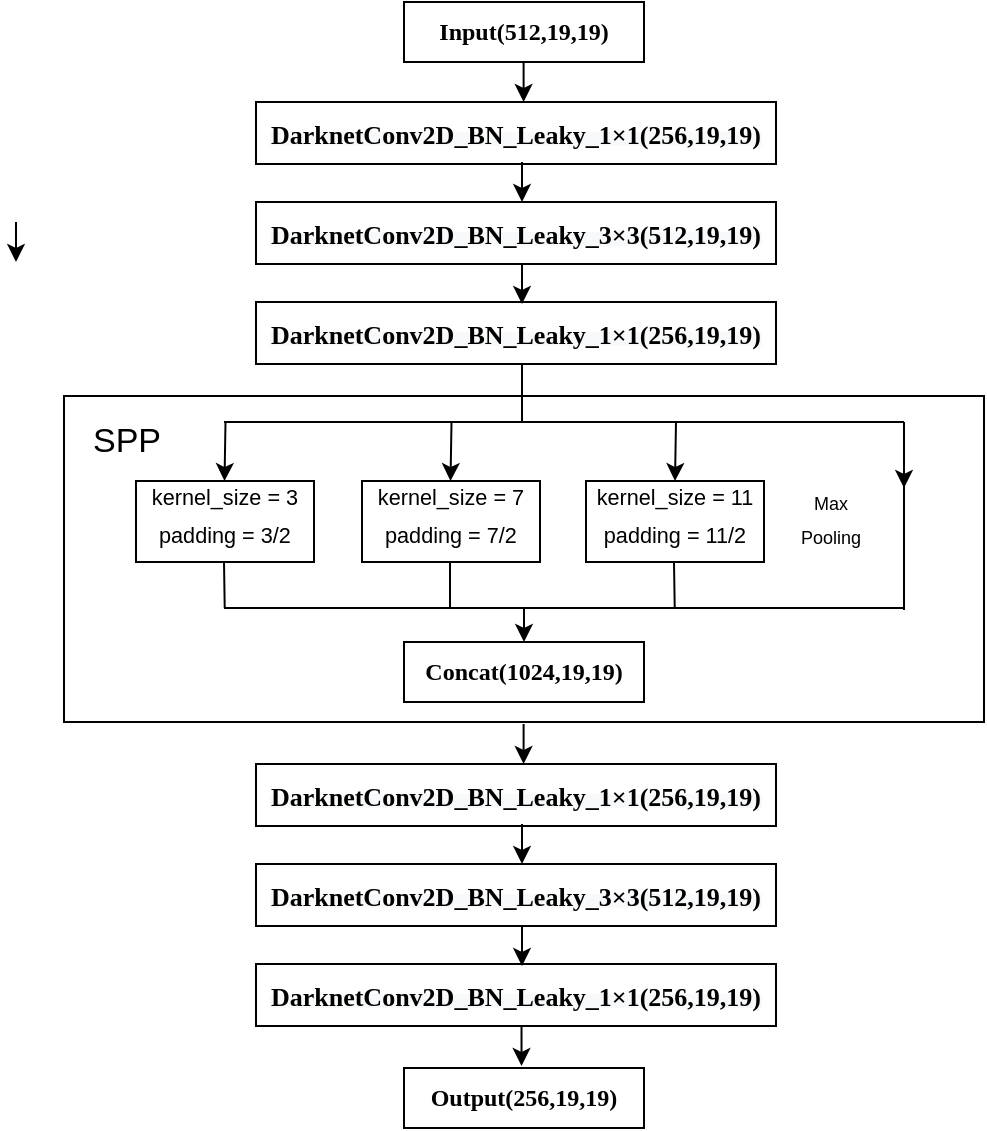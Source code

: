 <mxfile version="14.4.8" type="github">
  <diagram id="TGfE5Hp9VfeUdzbMZiZB" name="第 1 页">
    <mxGraphModel dx="1422" dy="800" grid="1" gridSize="10" guides="1" tooltips="1" connect="1" arrows="1" fold="1" page="1" pageScale="1" pageWidth="827" pageHeight="1169" math="0" shadow="0">
      <root>
        <mxCell id="0" />
        <mxCell id="1" parent="0" />
        <mxCell id="wzGuwuQVTWBn12HWUTbO-2" value="" style="rounded=0;whiteSpace=wrap;html=1;" vertex="1" parent="1">
          <mxGeometry x="184" y="317" width="460" height="163" as="geometry" />
        </mxCell>
        <mxCell id="wzGuwuQVTWBn12HWUTbO-4" value="" style="endArrow=none;html=1;" edge="1" parent="1">
          <mxGeometry width="50" height="50" relative="1" as="geometry">
            <mxPoint x="264" y="330" as="sourcePoint" />
            <mxPoint x="604" y="330" as="targetPoint" />
          </mxGeometry>
        </mxCell>
        <mxCell id="wzGuwuQVTWBn12HWUTbO-7" value="" style="endArrow=none;html=1;" edge="1" parent="1">
          <mxGeometry width="50" height="50" relative="1" as="geometry">
            <mxPoint x="413" y="330" as="sourcePoint" />
            <mxPoint x="413" y="301" as="targetPoint" />
          </mxGeometry>
        </mxCell>
        <mxCell id="wzGuwuQVTWBn12HWUTbO-10" value="&lt;font style=&quot;font-size: 17px&quot;&gt;SPP&lt;/font&gt;" style="text;html=1;resizable=0;autosize=1;align=center;verticalAlign=middle;points=[];fillColor=none;strokeColor=none;rounded=0;" vertex="1" parent="1">
          <mxGeometry x="190" y="330" width="50" height="20" as="geometry" />
        </mxCell>
        <mxCell id="wzGuwuQVTWBn12HWUTbO-12" value="&lt;span style=&quot;font-size: 9px&quot;&gt;Max&lt;br style=&quot;font-size: 9px&quot;&gt;Pooling&lt;/span&gt;" style="text;html=1;resizable=0;autosize=1;align=center;verticalAlign=middle;points=[];fillColor=none;strokeColor=none;rounded=0;fontSize=14;" vertex="1" parent="1">
          <mxGeometry x="540" y="358" width="53" height="38" as="geometry" />
        </mxCell>
        <mxCell id="wzGuwuQVTWBn12HWUTbO-14" value="&lt;font style=&quot;font-size: 13px&quot;&gt;&lt;sup&gt;kernel_size = 3&lt;br&gt;padding = 3/2&lt;br&gt;&lt;/sup&gt;&lt;/font&gt;" style="rounded=0;whiteSpace=wrap;html=1;" vertex="1" parent="1">
          <mxGeometry x="220" y="359.5" width="89" height="40.5" as="geometry" />
        </mxCell>
        <mxCell id="wzGuwuQVTWBn12HWUTbO-19" value="" style="endArrow=classic;html=1;" edge="1" parent="1">
          <mxGeometry width="50" height="50" relative="1" as="geometry">
            <mxPoint x="604.0" y="330" as="sourcePoint" />
            <mxPoint x="604.0" y="363" as="targetPoint" />
          </mxGeometry>
        </mxCell>
        <mxCell id="wzGuwuQVTWBn12HWUTbO-20" value="" style="endArrow=none;html=1;" edge="1" parent="1">
          <mxGeometry width="50" height="50" relative="1" as="geometry">
            <mxPoint x="604" y="424" as="sourcePoint" />
            <mxPoint x="604.0" y="356" as="targetPoint" />
          </mxGeometry>
        </mxCell>
        <mxCell id="wzGuwuQVTWBn12HWUTbO-21" value="&lt;span style=&quot;color: rgb(0 , 0 , 0) ; font-style: normal ; letter-spacing: normal ; text-align: center ; text-indent: 0px ; text-transform: none ; word-spacing: 0px ; background-color: rgb(248 , 249 , 250) ; display: inline ; float: none&quot;&gt;&lt;font face=&quot;Times New Roman&quot; size=&quot;1&quot;&gt;&lt;b style=&quot;font-size: 13px&quot;&gt;DarknetConv2D_BN_Leaky_3×3(512&lt;/b&gt;&lt;/font&gt;&lt;b style=&quot;font-family: &amp;#34;times new roman&amp;#34; ; font-size: 13px&quot;&gt;,19,19&lt;/b&gt;&lt;font face=&quot;Times New Roman&quot; size=&quot;1&quot;&gt;&lt;b style=&quot;font-size: 13px&quot;&gt;)&lt;/b&gt;&lt;/font&gt;&lt;/span&gt;" style="rounded=0;whiteSpace=wrap;html=1;strokeWidth=1;fontSize=7;" vertex="1" parent="1">
          <mxGeometry x="280" y="220" width="260" height="31" as="geometry" />
        </mxCell>
        <mxCell id="wzGuwuQVTWBn12HWUTbO-23" value="&lt;span style=&quot;color: rgb(0 , 0 , 0) ; font-style: normal ; letter-spacing: normal ; text-align: center ; text-indent: 0px ; text-transform: none ; word-spacing: 0px ; background-color: rgb(248 , 249 , 250) ; display: inline ; float: none&quot;&gt;&lt;font face=&quot;Times New Roman&quot; size=&quot;1&quot;&gt;&lt;b style=&quot;font-size: 13px&quot;&gt;DarknetConv2D_BN_Leaky_1×1(&lt;/b&gt;&lt;/font&gt;&lt;b style=&quot;font-family: &amp;#34;times new roman&amp;#34; ; font-size: 13px&quot;&gt;256,19,19&lt;/b&gt;&lt;font face=&quot;Times New Roman&quot; size=&quot;1&quot;&gt;&lt;b style=&quot;font-size: 13px&quot;&gt;)&lt;/b&gt;&lt;/font&gt;&lt;/span&gt;" style="rounded=0;whiteSpace=wrap;html=1;strokeWidth=1;fontSize=7;" vertex="1" parent="1">
          <mxGeometry x="280" y="270" width="260" height="31" as="geometry" />
        </mxCell>
        <mxCell id="wzGuwuQVTWBn12HWUTbO-24" value="&lt;font face=&quot;Times New Roman&quot;&gt;&lt;span&gt;Input(512,19,19)&lt;/span&gt;&lt;/font&gt;" style="rounded=0;whiteSpace=wrap;html=1;fontStyle=1" vertex="1" parent="1">
          <mxGeometry x="354" y="120" width="120" height="30" as="geometry" />
        </mxCell>
        <mxCell id="wzGuwuQVTWBn12HWUTbO-25" value="&lt;span style=&quot;color: rgb(0 , 0 , 0) ; font-style: normal ; letter-spacing: normal ; text-align: center ; text-indent: 0px ; text-transform: none ; word-spacing: 0px ; background-color: rgb(248 , 249 , 250) ; display: inline ; float: none&quot;&gt;&lt;font face=&quot;Times New Roman&quot; size=&quot;1&quot;&gt;&lt;b style=&quot;font-size: 13px&quot;&gt;DarknetConv2D_BN_Leaky_1×1(&lt;/b&gt;&lt;/font&gt;&lt;b style=&quot;font-family: &amp;#34;times new roman&amp;#34; ; font-size: 13px&quot;&gt;256,19,19&lt;/b&gt;&lt;font face=&quot;Times New Roman&quot; size=&quot;1&quot;&gt;&lt;b style=&quot;font-size: 13px&quot;&gt;)&lt;/b&gt;&lt;/font&gt;&lt;/span&gt;" style="rounded=0;whiteSpace=wrap;html=1;strokeWidth=1;fontSize=7;" vertex="1" parent="1">
          <mxGeometry x="280" y="170" width="260" height="31" as="geometry" />
        </mxCell>
        <mxCell id="wzGuwuQVTWBn12HWUTbO-29" value="&lt;font style=&quot;font-size: 13px&quot;&gt;&lt;sup&gt;kernel_size = 7&lt;br&gt;padding = 7/2&lt;br&gt;&lt;/sup&gt;&lt;/font&gt;" style="rounded=0;whiteSpace=wrap;html=1;" vertex="1" parent="1">
          <mxGeometry x="333" y="359.5" width="89" height="40.5" as="geometry" />
        </mxCell>
        <mxCell id="wzGuwuQVTWBn12HWUTbO-30" value="&lt;font style=&quot;font-size: 13px&quot;&gt;&lt;sup&gt;kernel_size = 11&lt;br&gt;padding = 11/2&lt;br&gt;&lt;/sup&gt;&lt;/font&gt;" style="rounded=0;whiteSpace=wrap;html=1;" vertex="1" parent="1">
          <mxGeometry x="445" y="359.5" width="89" height="40.5" as="geometry" />
        </mxCell>
        <mxCell id="wzGuwuQVTWBn12HWUTbO-31" value="" style="endArrow=classic;html=1;entryX=0.5;entryY=0;entryDx=0;entryDy=0;" edge="1" parent="1" target="wzGuwuQVTWBn12HWUTbO-30">
          <mxGeometry width="50" height="50" relative="1" as="geometry">
            <mxPoint x="490" y="330" as="sourcePoint" />
            <mxPoint x="489.3" y="350" as="targetPoint" />
          </mxGeometry>
        </mxCell>
        <mxCell id="wzGuwuQVTWBn12HWUTbO-32" value="" style="endArrow=classic;html=1;entryX=0.5;entryY=0;entryDx=0;entryDy=0;" edge="1" parent="1">
          <mxGeometry width="50" height="50" relative="1" as="geometry">
            <mxPoint x="377.75" y="330.0" as="sourcePoint" />
            <mxPoint x="377.25" y="359.5" as="targetPoint" />
          </mxGeometry>
        </mxCell>
        <mxCell id="wzGuwuQVTWBn12HWUTbO-33" value="" style="endArrow=classic;html=1;entryX=0.5;entryY=0;entryDx=0;entryDy=0;" edge="1" parent="1">
          <mxGeometry width="50" height="50" relative="1" as="geometry">
            <mxPoint x="264.75" y="330.0" as="sourcePoint" />
            <mxPoint x="264.25" y="359.5" as="targetPoint" />
          </mxGeometry>
        </mxCell>
        <mxCell id="wzGuwuQVTWBn12HWUTbO-35" value="" style="endArrow=none;html=1;" edge="1" parent="1">
          <mxGeometry width="50" height="50" relative="1" as="geometry">
            <mxPoint x="264" y="423" as="sourcePoint" />
            <mxPoint x="604" y="423" as="targetPoint" />
          </mxGeometry>
        </mxCell>
        <mxCell id="wzGuwuQVTWBn12HWUTbO-37" value="" style="endArrow=none;html=1;" edge="1" parent="1">
          <mxGeometry width="50" height="50" relative="1" as="geometry">
            <mxPoint x="377" y="400" as="sourcePoint" />
            <mxPoint x="377" y="423" as="targetPoint" />
          </mxGeometry>
        </mxCell>
        <mxCell id="wzGuwuQVTWBn12HWUTbO-38" value="" style="endArrow=none;html=1;" edge="1" parent="1">
          <mxGeometry width="50" height="50" relative="1" as="geometry">
            <mxPoint x="489" y="400" as="sourcePoint" />
            <mxPoint x="489.36" y="423" as="targetPoint" />
          </mxGeometry>
        </mxCell>
        <mxCell id="wzGuwuQVTWBn12HWUTbO-39" value="" style="endArrow=none;html=1;" edge="1" parent="1">
          <mxGeometry width="50" height="50" relative="1" as="geometry">
            <mxPoint x="264" y="400" as="sourcePoint" />
            <mxPoint x="264.36" y="423" as="targetPoint" />
          </mxGeometry>
        </mxCell>
        <mxCell id="wzGuwuQVTWBn12HWUTbO-40" value="" style="endArrow=classic;html=1;" edge="1" parent="1">
          <mxGeometry width="50" height="50" relative="1" as="geometry">
            <mxPoint x="414" y="423" as="sourcePoint" />
            <mxPoint x="414" y="440" as="targetPoint" />
          </mxGeometry>
        </mxCell>
        <mxCell id="wzGuwuQVTWBn12HWUTbO-41" value="" style="endArrow=classic;html=1;" edge="1" parent="1">
          <mxGeometry width="50" height="50" relative="1" as="geometry">
            <mxPoint x="160" y="230" as="sourcePoint" />
            <mxPoint x="160" y="250" as="targetPoint" />
          </mxGeometry>
        </mxCell>
        <mxCell id="wzGuwuQVTWBn12HWUTbO-42" value="" style="endArrow=classic;html=1;" edge="1" parent="1">
          <mxGeometry width="50" height="50" relative="1" as="geometry">
            <mxPoint x="413.8" y="150" as="sourcePoint" />
            <mxPoint x="413.8" y="170" as="targetPoint" />
          </mxGeometry>
        </mxCell>
        <mxCell id="wzGuwuQVTWBn12HWUTbO-43" value="" style="endArrow=classic;html=1;" edge="1" parent="1">
          <mxGeometry width="50" height="50" relative="1" as="geometry">
            <mxPoint x="413" y="200" as="sourcePoint" />
            <mxPoint x="413" y="220" as="targetPoint" />
          </mxGeometry>
        </mxCell>
        <mxCell id="wzGuwuQVTWBn12HWUTbO-44" value="" style="endArrow=classic;html=1;" edge="1" parent="1">
          <mxGeometry width="50" height="50" relative="1" as="geometry">
            <mxPoint x="413" y="251" as="sourcePoint" />
            <mxPoint x="413" y="271" as="targetPoint" />
          </mxGeometry>
        </mxCell>
        <mxCell id="wzGuwuQVTWBn12HWUTbO-45" value="&lt;span style=&quot;color: rgb(0 , 0 , 0) ; font-style: normal ; letter-spacing: normal ; text-align: center ; text-indent: 0px ; text-transform: none ; word-spacing: 0px ; background-color: rgb(248 , 249 , 250) ; display: inline ; float: none&quot;&gt;&lt;font face=&quot;Times New Roman&quot; size=&quot;1&quot;&gt;&lt;b style=&quot;font-size: 13px&quot;&gt;DarknetConv2D_BN_Leaky_3×3(512&lt;/b&gt;&lt;/font&gt;&lt;b style=&quot;font-family: &amp;#34;times new roman&amp;#34; ; font-size: 13px&quot;&gt;,19,19&lt;/b&gt;&lt;font face=&quot;Times New Roman&quot; size=&quot;1&quot;&gt;&lt;b style=&quot;font-size: 13px&quot;&gt;)&lt;/b&gt;&lt;/font&gt;&lt;/span&gt;" style="rounded=0;whiteSpace=wrap;html=1;strokeWidth=1;fontSize=7;" vertex="1" parent="1">
          <mxGeometry x="280" y="551" width="260" height="31" as="geometry" />
        </mxCell>
        <mxCell id="wzGuwuQVTWBn12HWUTbO-46" value="&lt;span style=&quot;color: rgb(0 , 0 , 0) ; font-style: normal ; letter-spacing: normal ; text-align: center ; text-indent: 0px ; text-transform: none ; word-spacing: 0px ; background-color: rgb(248 , 249 , 250) ; display: inline ; float: none&quot;&gt;&lt;font face=&quot;Times New Roman&quot; size=&quot;1&quot;&gt;&lt;b style=&quot;font-size: 13px&quot;&gt;DarknetConv2D_BN_Leaky_1×1(&lt;/b&gt;&lt;/font&gt;&lt;b style=&quot;font-family: &amp;#34;times new roman&amp;#34; ; font-size: 13px&quot;&gt;256,19,19&lt;/b&gt;&lt;font face=&quot;Times New Roman&quot; size=&quot;1&quot;&gt;&lt;b style=&quot;font-size: 13px&quot;&gt;)&lt;/b&gt;&lt;/font&gt;&lt;/span&gt;" style="rounded=0;whiteSpace=wrap;html=1;strokeWidth=1;fontSize=7;" vertex="1" parent="1">
          <mxGeometry x="280" y="601" width="260" height="31" as="geometry" />
        </mxCell>
        <mxCell id="wzGuwuQVTWBn12HWUTbO-47" value="&lt;font face=&quot;Times New Roman&quot;&gt;&lt;span&gt;Concat(1024,19,19)&lt;/span&gt;&lt;/font&gt;" style="rounded=0;whiteSpace=wrap;html=1;fontStyle=1" vertex="1" parent="1">
          <mxGeometry x="354" y="440" width="120" height="30" as="geometry" />
        </mxCell>
        <mxCell id="wzGuwuQVTWBn12HWUTbO-48" value="&lt;span style=&quot;color: rgb(0 , 0 , 0) ; font-style: normal ; letter-spacing: normal ; text-align: center ; text-indent: 0px ; text-transform: none ; word-spacing: 0px ; background-color: rgb(248 , 249 , 250) ; display: inline ; float: none&quot;&gt;&lt;font face=&quot;Times New Roman&quot; size=&quot;1&quot;&gt;&lt;b style=&quot;font-size: 13px&quot;&gt;DarknetConv2D_BN_Leaky_1×1(&lt;/b&gt;&lt;/font&gt;&lt;b style=&quot;font-family: &amp;#34;times new roman&amp;#34; ; font-size: 13px&quot;&gt;256,19,19&lt;/b&gt;&lt;font face=&quot;Times New Roman&quot; size=&quot;1&quot;&gt;&lt;b style=&quot;font-size: 13px&quot;&gt;)&lt;/b&gt;&lt;/font&gt;&lt;/span&gt;" style="rounded=0;whiteSpace=wrap;html=1;strokeWidth=1;fontSize=7;" vertex="1" parent="1">
          <mxGeometry x="280" y="501" width="260" height="31" as="geometry" />
        </mxCell>
        <mxCell id="wzGuwuQVTWBn12HWUTbO-49" value="" style="endArrow=classic;html=1;" edge="1" parent="1">
          <mxGeometry width="50" height="50" relative="1" as="geometry">
            <mxPoint x="413.8" y="481" as="sourcePoint" />
            <mxPoint x="413.8" y="501" as="targetPoint" />
          </mxGeometry>
        </mxCell>
        <mxCell id="wzGuwuQVTWBn12HWUTbO-50" value="" style="endArrow=classic;html=1;" edge="1" parent="1">
          <mxGeometry width="50" height="50" relative="1" as="geometry">
            <mxPoint x="413" y="531" as="sourcePoint" />
            <mxPoint x="413" y="551" as="targetPoint" />
          </mxGeometry>
        </mxCell>
        <mxCell id="wzGuwuQVTWBn12HWUTbO-51" value="" style="endArrow=classic;html=1;" edge="1" parent="1">
          <mxGeometry width="50" height="50" relative="1" as="geometry">
            <mxPoint x="413" y="582" as="sourcePoint" />
            <mxPoint x="413" y="602" as="targetPoint" />
          </mxGeometry>
        </mxCell>
        <mxCell id="wzGuwuQVTWBn12HWUTbO-52" value="&lt;font face=&quot;Times New Roman&quot;&gt;&lt;span&gt;Output(256,19,19)&lt;/span&gt;&lt;/font&gt;" style="rounded=0;whiteSpace=wrap;html=1;fontStyle=1" vertex="1" parent="1">
          <mxGeometry x="354" y="653" width="120" height="30" as="geometry" />
        </mxCell>
        <mxCell id="wzGuwuQVTWBn12HWUTbO-54" value="" style="endArrow=classic;html=1;" edge="1" parent="1">
          <mxGeometry width="50" height="50" relative="1" as="geometry">
            <mxPoint x="412.76" y="632.0" as="sourcePoint" />
            <mxPoint x="412.76" y="652.0" as="targetPoint" />
          </mxGeometry>
        </mxCell>
      </root>
    </mxGraphModel>
  </diagram>
</mxfile>
